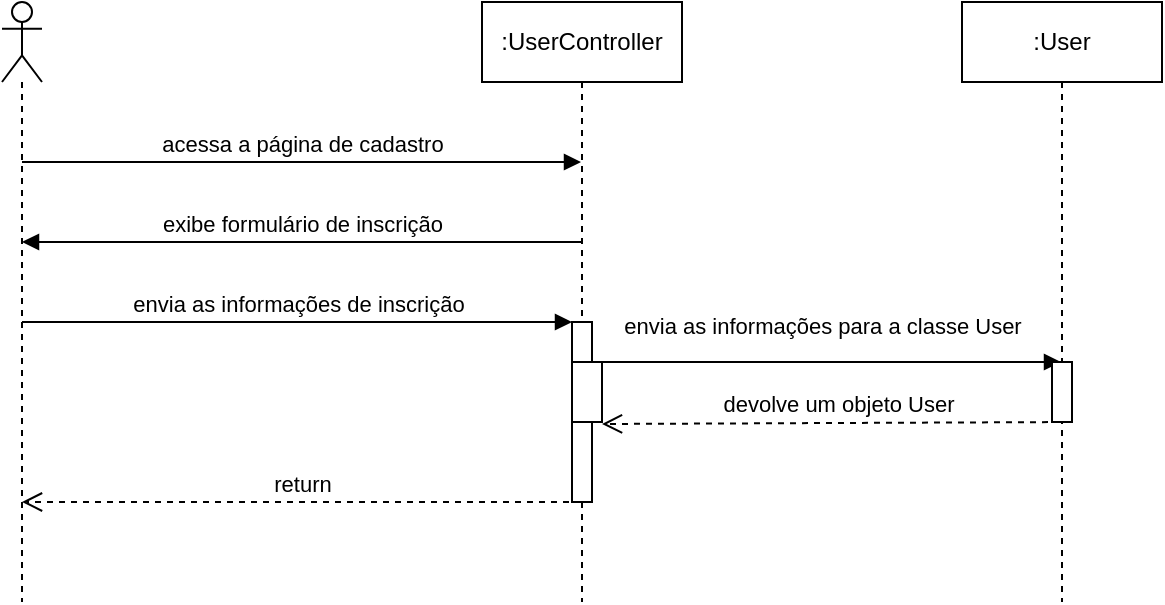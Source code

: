 <mxfile version="14.7.6" type="github">
  <diagram id="sCx9bIU0miHuaN0mBLc-" name="Page-1">
    <mxGraphModel dx="786" dy="445" grid="1" gridSize="10" guides="1" tooltips="1" connect="1" arrows="1" fold="1" page="1" pageScale="1" pageWidth="850" pageHeight="1100" math="0" shadow="0">
      <root>
        <mxCell id="0" />
        <mxCell id="1" parent="0" />
        <mxCell id="IJUFwDiYUX83JYYmAMZr-2" value=":UserController" style="shape=umlLifeline;perimeter=lifelinePerimeter;whiteSpace=wrap;html=1;container=1;collapsible=0;recursiveResize=0;outlineConnect=0;" vertex="1" parent="1">
          <mxGeometry x="280" y="40" width="100" height="300" as="geometry" />
        </mxCell>
        <mxCell id="IJUFwDiYUX83JYYmAMZr-3" value="" style="shape=umlLifeline;participant=umlActor;perimeter=lifelinePerimeter;whiteSpace=wrap;html=1;container=1;collapsible=0;recursiveResize=0;verticalAlign=top;spacingTop=36;outlineConnect=0;" vertex="1" parent="1">
          <mxGeometry x="40" y="40" width="20" height="300" as="geometry" />
        </mxCell>
        <mxCell id="IJUFwDiYUX83JYYmAMZr-4" value="acessa a página de cadastro" style="html=1;verticalAlign=bottom;endArrow=block;" edge="1" parent="1" target="IJUFwDiYUX83JYYmAMZr-2">
          <mxGeometry width="80" relative="1" as="geometry">
            <mxPoint x="50" y="120" as="sourcePoint" />
            <mxPoint x="320" y="130" as="targetPoint" />
          </mxGeometry>
        </mxCell>
        <mxCell id="IJUFwDiYUX83JYYmAMZr-6" value="exibe formulário de inscrição" style="html=1;verticalAlign=bottom;endArrow=block;" edge="1" parent="1" source="IJUFwDiYUX83JYYmAMZr-2" target="IJUFwDiYUX83JYYmAMZr-3">
          <mxGeometry width="80" relative="1" as="geometry">
            <mxPoint x="360" y="230" as="sourcePoint" />
            <mxPoint x="130" y="160" as="targetPoint" />
            <Array as="points">
              <mxPoint x="240" y="160" />
            </Array>
          </mxGeometry>
        </mxCell>
        <mxCell id="IJUFwDiYUX83JYYmAMZr-10" value="" style="html=1;points=[];perimeter=orthogonalPerimeter;" vertex="1" parent="1">
          <mxGeometry x="325" y="200" width="10" height="90" as="geometry" />
        </mxCell>
        <mxCell id="IJUFwDiYUX83JYYmAMZr-11" value="envia as informações de inscrição" style="html=1;verticalAlign=bottom;endArrow=block;entryX=0;entryY=0;" edge="1" target="IJUFwDiYUX83JYYmAMZr-10" parent="1" source="IJUFwDiYUX83JYYmAMZr-3">
          <mxGeometry relative="1" as="geometry">
            <mxPoint x="40" y="250" as="sourcePoint" />
          </mxGeometry>
        </mxCell>
        <mxCell id="IJUFwDiYUX83JYYmAMZr-12" value="return" style="html=1;verticalAlign=bottom;endArrow=open;dashed=1;endSize=8;" edge="1" source="IJUFwDiYUX83JYYmAMZr-2" parent="1" target="IJUFwDiYUX83JYYmAMZr-3">
          <mxGeometry relative="1" as="geometry">
            <mxPoint x="40" y="326" as="targetPoint" />
            <Array as="points">
              <mxPoint x="230" y="290" />
              <mxPoint x="200" y="290" />
            </Array>
          </mxGeometry>
        </mxCell>
        <mxCell id="IJUFwDiYUX83JYYmAMZr-16" value="envia as informações para a classe User" style="html=1;verticalAlign=bottom;endArrow=block;" edge="1" parent="1">
          <mxGeometry x="-0.019" y="10" width="80" relative="1" as="geometry">
            <mxPoint x="335" y="220" as="sourcePoint" />
            <mxPoint x="569.5" y="220" as="targetPoint" />
            <mxPoint y="1" as="offset" />
          </mxGeometry>
        </mxCell>
        <mxCell id="IJUFwDiYUX83JYYmAMZr-17" value=":User" style="shape=umlLifeline;perimeter=lifelinePerimeter;whiteSpace=wrap;html=1;container=1;collapsible=0;recursiveResize=0;outlineConnect=0;" vertex="1" parent="1">
          <mxGeometry x="520" y="40" width="100" height="300" as="geometry" />
        </mxCell>
        <mxCell id="IJUFwDiYUX83JYYmAMZr-18" value="" style="html=1;points=[];perimeter=orthogonalPerimeter;" vertex="1" parent="1">
          <mxGeometry x="565" y="220" width="10" height="30" as="geometry" />
        </mxCell>
        <mxCell id="IJUFwDiYUX83JYYmAMZr-21" value="devolve um objeto User" style="html=1;verticalAlign=bottom;endArrow=open;dashed=1;endSize=8;exitX=0;exitY=0.95;" edge="1" parent="1">
          <mxGeometry relative="1" as="geometry">
            <mxPoint x="340" y="251" as="targetPoint" />
            <mxPoint x="575" y="250" as="sourcePoint" />
          </mxGeometry>
        </mxCell>
        <mxCell id="IJUFwDiYUX83JYYmAMZr-22" value="" style="html=1;points=[];perimeter=orthogonalPerimeter;" vertex="1" parent="1">
          <mxGeometry x="325" y="220" width="15" height="30" as="geometry" />
        </mxCell>
      </root>
    </mxGraphModel>
  </diagram>
</mxfile>
